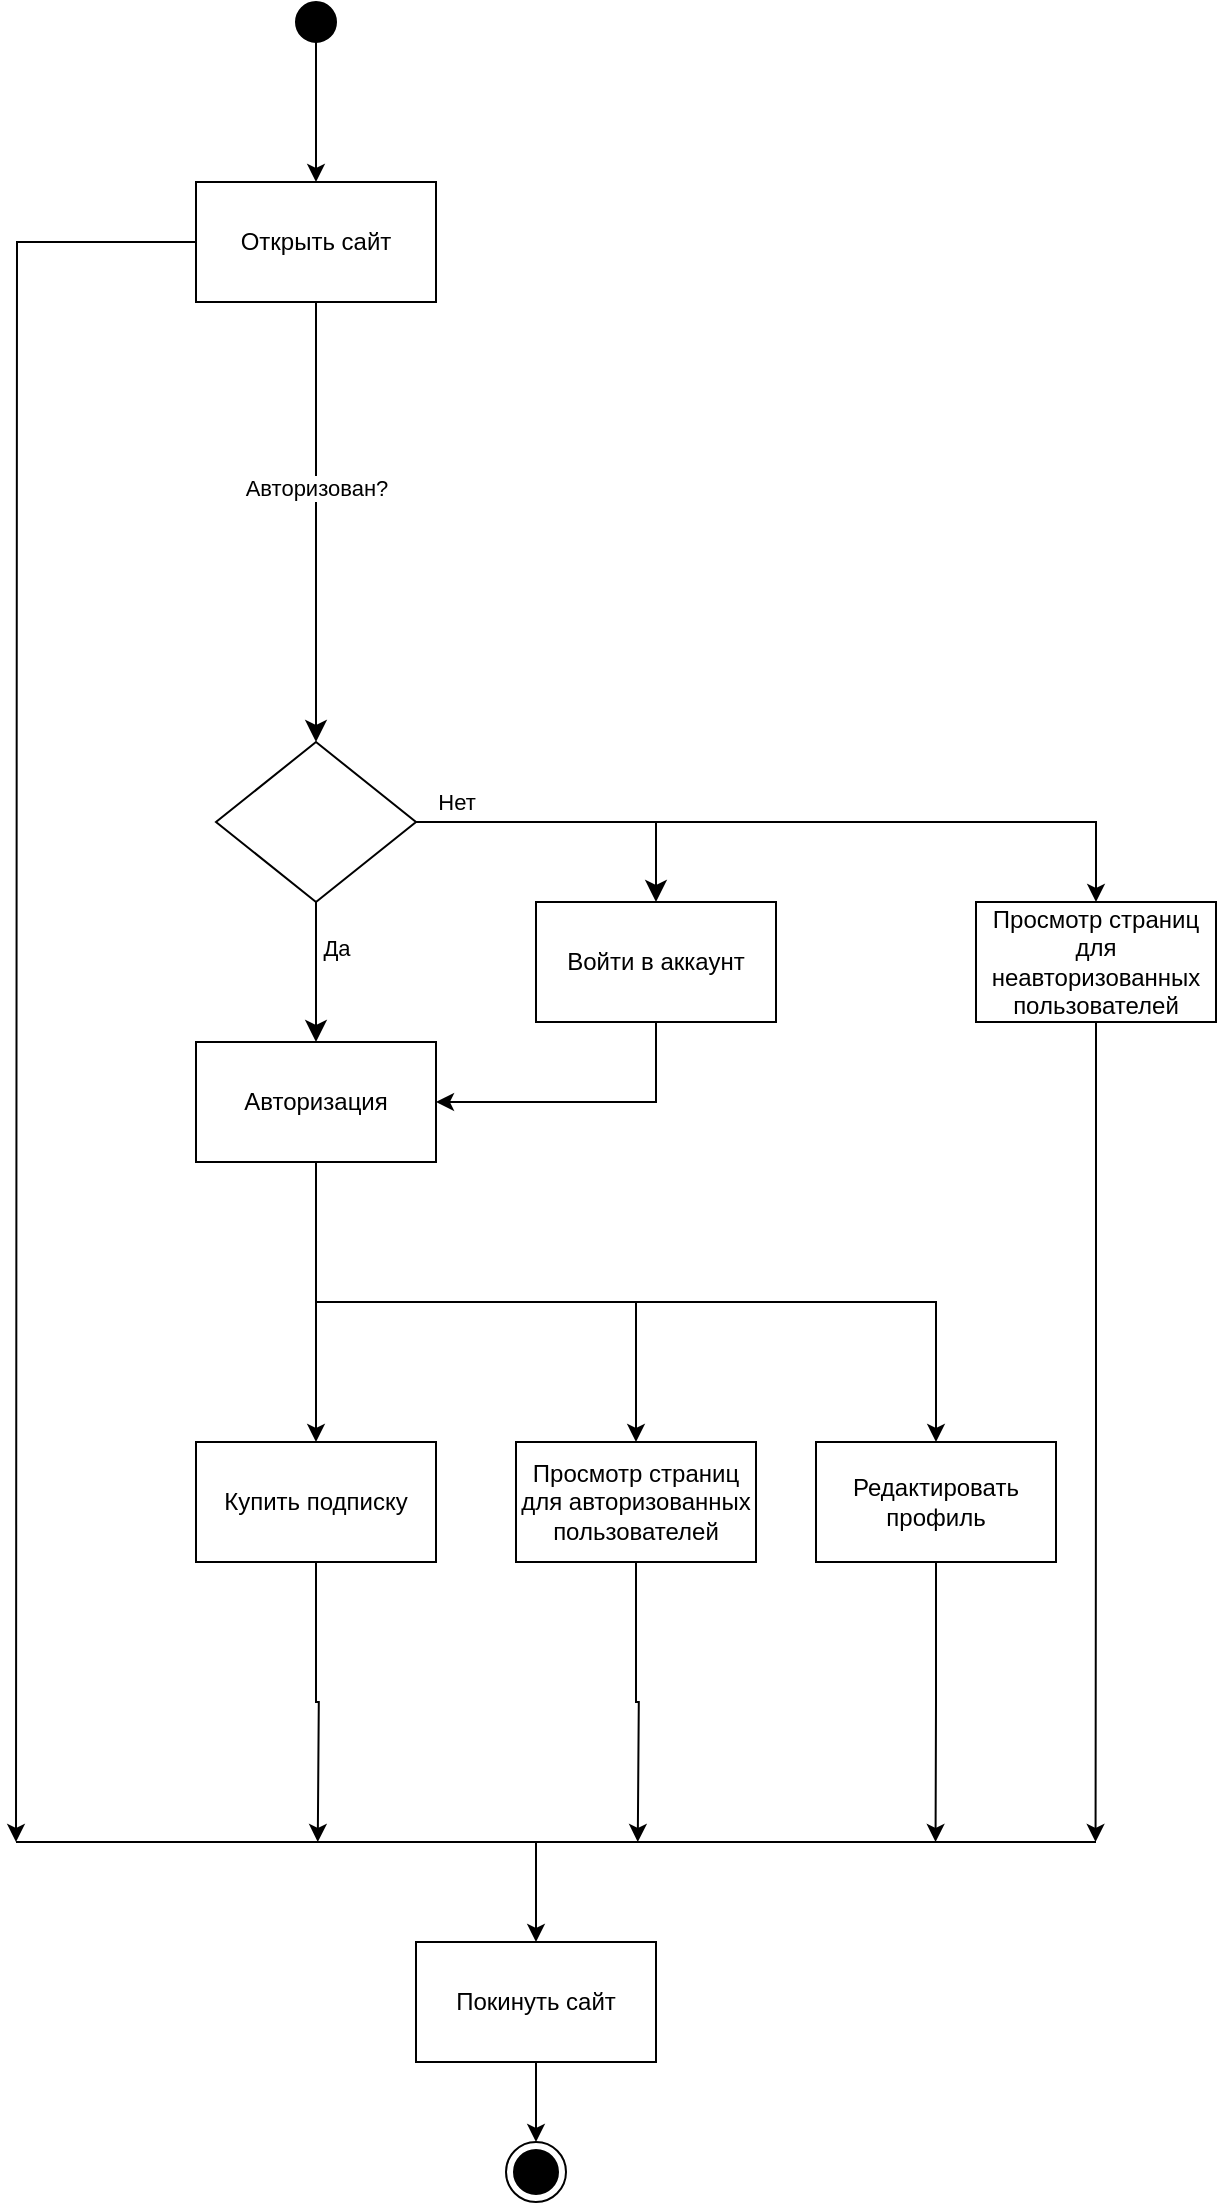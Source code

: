 <mxfile version="26.1.3">
  <diagram name="Page-1" id="Ers_0D8AIEskKPhGXi_z">
    <mxGraphModel dx="1222" dy="696" grid="1" gridSize="10" guides="1" tooltips="1" connect="1" arrows="1" fold="1" page="1" pageScale="1" pageWidth="827" pageHeight="1169" background="#ffffff" math="0" shadow="0">
      <root>
        <mxCell id="0" />
        <mxCell id="1" parent="0" />
        <mxCell id="OanO3eut2pu2ap7_c-UY-1" value="" style="rounded=0;html=1;jettySize=auto;orthogonalLoop=1;fontSize=11;endArrow=classic;endFill=1;endSize=8;strokeWidth=1;shadow=0;labelBackgroundColor=none;edgeStyle=orthogonalEdgeStyle;exitX=0.5;exitY=1;exitDx=0;exitDy=0;" parent="1" source="OanO3eut2pu2ap7_c-UY-8" target="OanO3eut2pu2ap7_c-UY-6" edge="1">
          <mxGeometry relative="1" as="geometry">
            <mxPoint x="290" y="270" as="sourcePoint" />
          </mxGeometry>
        </mxCell>
        <mxCell id="OanO3eut2pu2ap7_c-UY-2" value="Авторизован?" style="edgeLabel;html=1;align=center;verticalAlign=middle;resizable=0;points=[];" parent="OanO3eut2pu2ap7_c-UY-1" vertex="1" connectable="0">
          <mxGeometry x="-0.28" y="3" relative="1" as="geometry">
            <mxPoint x="-3" y="14" as="offset" />
          </mxGeometry>
        </mxCell>
        <mxCell id="OanO3eut2pu2ap7_c-UY-3" value="Да" style="rounded=0;html=1;jettySize=auto;orthogonalLoop=1;fontSize=11;endArrow=classic;endFill=1;endSize=8;strokeWidth=1;shadow=0;labelBackgroundColor=none;edgeStyle=orthogonalEdgeStyle;" parent="1" source="OanO3eut2pu2ap7_c-UY-6" target="OanO3eut2pu2ap7_c-UY-17" edge="1">
          <mxGeometry x="-0.337" y="10" relative="1" as="geometry">
            <mxPoint as="offset" />
            <mxPoint x="290" y="540" as="targetPoint" />
          </mxGeometry>
        </mxCell>
        <mxCell id="OanO3eut2pu2ap7_c-UY-4" value="Нет" style="edgeStyle=orthogonalEdgeStyle;rounded=0;html=1;jettySize=auto;orthogonalLoop=1;fontSize=11;endArrow=classic;endFill=1;endSize=8;strokeWidth=1;shadow=0;labelBackgroundColor=none;" parent="1" source="OanO3eut2pu2ap7_c-UY-6" target="OanO3eut2pu2ap7_c-UY-14" edge="1">
          <mxGeometry x="-0.75" y="10" relative="1" as="geometry">
            <mxPoint as="offset" />
            <mxPoint x="420" y="410" as="targetPoint" />
            <Array as="points">
              <mxPoint x="460" y="410" />
            </Array>
          </mxGeometry>
        </mxCell>
        <mxCell id="OanO3eut2pu2ap7_c-UY-5" style="edgeStyle=orthogonalEdgeStyle;rounded=0;orthogonalLoop=1;jettySize=auto;html=1;exitX=1;exitY=0.5;exitDx=0;exitDy=0;entryX=0.5;entryY=0;entryDx=0;entryDy=0;" parent="1" source="OanO3eut2pu2ap7_c-UY-6" target="OanO3eut2pu2ap7_c-UY-40" edge="1">
          <mxGeometry relative="1" as="geometry" />
        </mxCell>
        <mxCell id="OanO3eut2pu2ap7_c-UY-6" value="" style="rhombus;whiteSpace=wrap;html=1;shadow=0;fontFamily=Helvetica;fontSize=12;align=center;strokeWidth=1;spacing=6;spacingTop=-4;" parent="1" vertex="1">
          <mxGeometry x="240" y="370" width="100" height="80" as="geometry" />
        </mxCell>
        <mxCell id="OanO3eut2pu2ap7_c-UY-113" style="edgeStyle=orthogonalEdgeStyle;rounded=0;orthogonalLoop=1;jettySize=auto;html=1;exitX=0;exitY=0.5;exitDx=0;exitDy=0;" parent="1" source="OanO3eut2pu2ap7_c-UY-8" edge="1">
          <mxGeometry relative="1" as="geometry">
            <mxPoint x="140" y="920" as="targetPoint" />
          </mxGeometry>
        </mxCell>
        <mxCell id="OanO3eut2pu2ap7_c-UY-8" value="Открыть сайт" style="rounded=0;whiteSpace=wrap;html=1;" parent="1" vertex="1">
          <mxGeometry x="230" y="90" width="120" height="60" as="geometry" />
        </mxCell>
        <mxCell id="OanO3eut2pu2ap7_c-UY-9" value="" style="ellipse;shape=doubleEllipse;whiteSpace=wrap;html=1;aspect=fixed;fillColor=#000000;" parent="1" vertex="1">
          <mxGeometry x="280" width="20" height="20" as="geometry" />
        </mxCell>
        <mxCell id="OanO3eut2pu2ap7_c-UY-10" value="" style="endArrow=classic;html=1;rounded=0;" parent="1" source="OanO3eut2pu2ap7_c-UY-9" target="OanO3eut2pu2ap7_c-UY-8" edge="1">
          <mxGeometry width="50" height="50" relative="1" as="geometry">
            <mxPoint x="620" y="260" as="sourcePoint" />
            <mxPoint x="670" y="210" as="targetPoint" />
          </mxGeometry>
        </mxCell>
        <mxCell id="OanO3eut2pu2ap7_c-UY-13" style="edgeStyle=orthogonalEdgeStyle;rounded=0;orthogonalLoop=1;jettySize=auto;html=1;exitX=0.5;exitY=1;exitDx=0;exitDy=0;entryX=1;entryY=0.5;entryDx=0;entryDy=0;" parent="1" source="OanO3eut2pu2ap7_c-UY-14" target="OanO3eut2pu2ap7_c-UY-17" edge="1">
          <mxGeometry relative="1" as="geometry" />
        </mxCell>
        <mxCell id="OanO3eut2pu2ap7_c-UY-14" value="Войти в аккаунт" style="rounded=0;whiteSpace=wrap;html=1;" parent="1" vertex="1">
          <mxGeometry x="400" y="450" width="120" height="60" as="geometry" />
        </mxCell>
        <mxCell id="OanO3eut2pu2ap7_c-UY-15" style="edgeStyle=orthogonalEdgeStyle;rounded=0;orthogonalLoop=1;jettySize=auto;html=1;exitX=0.5;exitY=1;exitDx=0;exitDy=0;entryX=0.5;entryY=0;entryDx=0;entryDy=0;" parent="1" source="OanO3eut2pu2ap7_c-UY-17" target="OanO3eut2pu2ap7_c-UY-38" edge="1">
          <mxGeometry relative="1" as="geometry" />
        </mxCell>
        <mxCell id="OanO3eut2pu2ap7_c-UY-16" style="edgeStyle=orthogonalEdgeStyle;rounded=0;orthogonalLoop=1;jettySize=auto;html=1;exitX=0.5;exitY=1;exitDx=0;exitDy=0;entryX=0.5;entryY=0;entryDx=0;entryDy=0;" parent="1" source="OanO3eut2pu2ap7_c-UY-17" target="OanO3eut2pu2ap7_c-UY-19" edge="1">
          <mxGeometry relative="1" as="geometry" />
        </mxCell>
        <mxCell id="OanO3eut2pu2ap7_c-UY-112" style="edgeStyle=orthogonalEdgeStyle;rounded=0;orthogonalLoop=1;jettySize=auto;html=1;exitX=0.5;exitY=1;exitDx=0;exitDy=0;entryX=0.5;entryY=0;entryDx=0;entryDy=0;" parent="1" source="OanO3eut2pu2ap7_c-UY-17" target="OanO3eut2pu2ap7_c-UY-24" edge="1">
          <mxGeometry relative="1" as="geometry" />
        </mxCell>
        <mxCell id="OanO3eut2pu2ap7_c-UY-17" value="Авторизация" style="rounded=0;whiteSpace=wrap;html=1;" parent="1" vertex="1">
          <mxGeometry x="230" y="520" width="120" height="60" as="geometry" />
        </mxCell>
        <mxCell id="OanO3eut2pu2ap7_c-UY-117" style="edgeStyle=orthogonalEdgeStyle;rounded=0;orthogonalLoop=1;jettySize=auto;html=1;exitX=0.5;exitY=1;exitDx=0;exitDy=0;" parent="1" source="OanO3eut2pu2ap7_c-UY-19" edge="1">
          <mxGeometry relative="1" as="geometry">
            <mxPoint x="599.778" y="920" as="targetPoint" />
          </mxGeometry>
        </mxCell>
        <mxCell id="OanO3eut2pu2ap7_c-UY-19" value="Редактировать профиль" style="rounded=0;whiteSpace=wrap;html=1;" parent="1" vertex="1">
          <mxGeometry x="540" y="720" width="120" height="60" as="geometry" />
        </mxCell>
        <mxCell id="OanO3eut2pu2ap7_c-UY-115" style="edgeStyle=orthogonalEdgeStyle;rounded=0;orthogonalLoop=1;jettySize=auto;html=1;exitX=0.5;exitY=1;exitDx=0;exitDy=0;" parent="1" source="OanO3eut2pu2ap7_c-UY-24" edge="1">
          <mxGeometry relative="1" as="geometry">
            <mxPoint x="290.889" y="920" as="targetPoint" />
          </mxGeometry>
        </mxCell>
        <mxCell id="OanO3eut2pu2ap7_c-UY-24" value="Купить подписку" style="rounded=0;whiteSpace=wrap;html=1;" parent="1" vertex="1">
          <mxGeometry x="230" y="720" width="120" height="60" as="geometry" />
        </mxCell>
        <mxCell id="OanO3eut2pu2ap7_c-UY-33" value="" style="ellipse;html=1;shape=endState;fillColor=#000000;strokeColor=#000000;" parent="1" vertex="1">
          <mxGeometry x="385" y="1070" width="30" height="30" as="geometry" />
        </mxCell>
        <mxCell id="OanO3eut2pu2ap7_c-UY-116" style="edgeStyle=orthogonalEdgeStyle;rounded=0;orthogonalLoop=1;jettySize=auto;html=1;exitX=0.5;exitY=1;exitDx=0;exitDy=0;" parent="1" source="OanO3eut2pu2ap7_c-UY-38" edge="1">
          <mxGeometry relative="1" as="geometry">
            <mxPoint x="450.889" y="920" as="targetPoint" />
          </mxGeometry>
        </mxCell>
        <mxCell id="OanO3eut2pu2ap7_c-UY-38" value="Просмотр страниц для авторизованных пользователей" style="rounded=0;whiteSpace=wrap;html=1;" parent="1" vertex="1">
          <mxGeometry x="390" y="720" width="120" height="60" as="geometry" />
        </mxCell>
        <mxCell id="OanO3eut2pu2ap7_c-UY-118" style="edgeStyle=orthogonalEdgeStyle;rounded=0;orthogonalLoop=1;jettySize=auto;html=1;exitX=0.5;exitY=1;exitDx=0;exitDy=0;" parent="1" source="OanO3eut2pu2ap7_c-UY-40" edge="1">
          <mxGeometry relative="1" as="geometry">
            <mxPoint x="679.778" y="920" as="targetPoint" />
          </mxGeometry>
        </mxCell>
        <mxCell id="OanO3eut2pu2ap7_c-UY-40" value="Просмотр страниц для неавторизованных пользователей" style="rounded=0;whiteSpace=wrap;html=1;" parent="1" vertex="1">
          <mxGeometry x="620" y="450" width="120" height="60" as="geometry" />
        </mxCell>
        <mxCell id="OanO3eut2pu2ap7_c-UY-106" style="edgeStyle=orthogonalEdgeStyle;rounded=0;orthogonalLoop=1;jettySize=auto;html=1;exitX=0.5;exitY=1;exitDx=0;exitDy=0;entryX=0.5;entryY=0;entryDx=0;entryDy=0;" parent="1" source="OanO3eut2pu2ap7_c-UY-107" target="OanO3eut2pu2ap7_c-UY-33" edge="1">
          <mxGeometry relative="1" as="geometry" />
        </mxCell>
        <mxCell id="OanO3eut2pu2ap7_c-UY-107" value="Покинуть сайт" style="rounded=0;whiteSpace=wrap;html=1;" parent="1" vertex="1">
          <mxGeometry x="340" y="970" width="120" height="60" as="geometry" />
        </mxCell>
        <mxCell id="OanO3eut2pu2ap7_c-UY-114" value="" style="endArrow=none;html=1;rounded=0;" parent="1" edge="1">
          <mxGeometry width="50" height="50" relative="1" as="geometry">
            <mxPoint x="140" y="920" as="sourcePoint" />
            <mxPoint x="680" y="920" as="targetPoint" />
          </mxGeometry>
        </mxCell>
        <mxCell id="OanO3eut2pu2ap7_c-UY-119" value="" style="endArrow=classic;html=1;rounded=0;entryX=0.5;entryY=0;entryDx=0;entryDy=0;" parent="1" target="OanO3eut2pu2ap7_c-UY-107" edge="1">
          <mxGeometry width="50" height="50" relative="1" as="geometry">
            <mxPoint x="400" y="920" as="sourcePoint" />
            <mxPoint x="340" y="730" as="targetPoint" />
          </mxGeometry>
        </mxCell>
      </root>
    </mxGraphModel>
  </diagram>
</mxfile>
